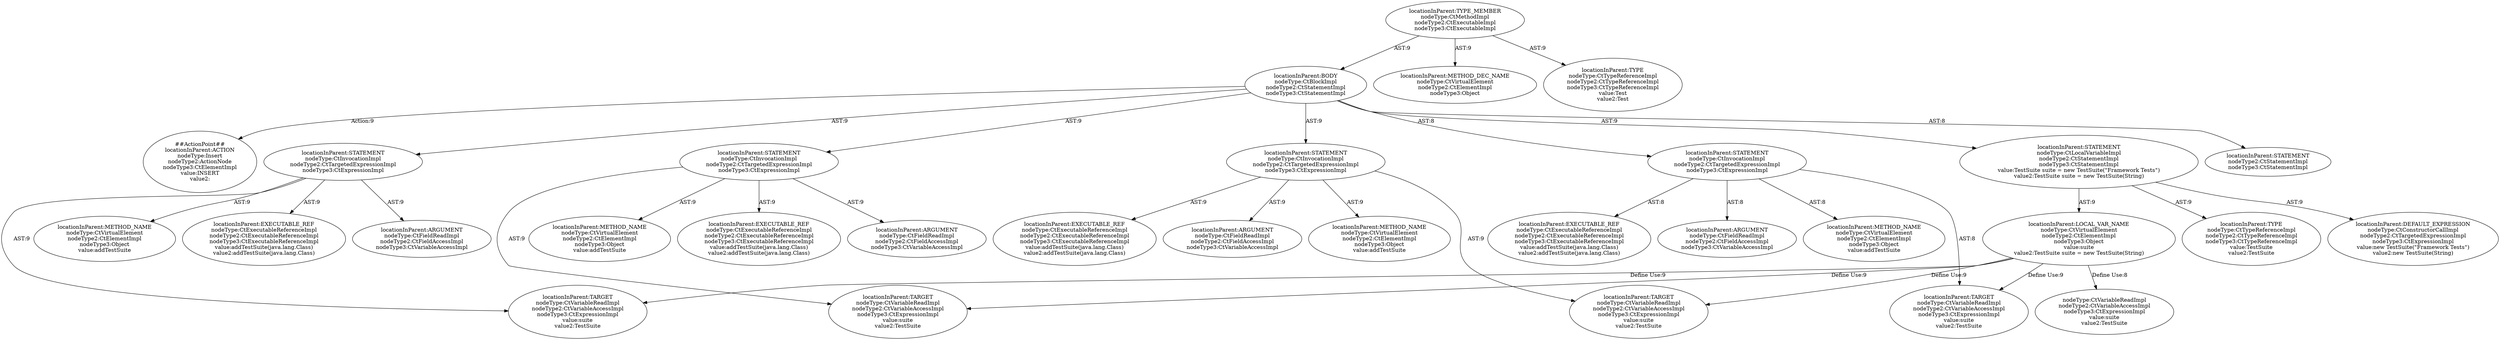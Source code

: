 digraph "Pattern" {
0 [label="##ActionPoint##
locationInParent:ACTION
nodeType:Insert
nodeType2:ActionNode
nodeType3:CtElementImpl
value:INSERT
value2:" shape=ellipse]
1 [label="locationInParent:BODY
nodeType:CtBlockImpl
nodeType2:CtStatementImpl
nodeType3:CtStatementImpl" shape=ellipse]
2 [label="locationInParent:TYPE_MEMBER
nodeType:CtMethodImpl
nodeType2:CtExecutableImpl
nodeType3:CtExecutableImpl" shape=ellipse]
3 [label="locationInParent:METHOD_DEC_NAME
nodeType:CtVirtualElement
nodeType2:CtElementImpl
nodeType3:Object" shape=ellipse]
4 [label="locationInParent:TYPE
nodeType:CtTypeReferenceImpl
nodeType2:CtTypeReferenceImpl
nodeType3:CtTypeReferenceImpl
value:Test
value2:Test" shape=ellipse]
5 [label="locationInParent:STATEMENT
nodeType:CtLocalVariableImpl
nodeType2:CtStatementImpl
nodeType3:CtStatementImpl
value:TestSuite suite = new TestSuite(\"Framework Tests\")
value2:TestSuite suite = new TestSuite(String)" shape=ellipse]
6 [label="locationInParent:LOCAL_VAR_NAME
nodeType:CtVirtualElement
nodeType2:CtElementImpl
nodeType3:Object
value:suite
value2:TestSuite suite = new TestSuite(String)" shape=ellipse]
7 [label="locationInParent:TYPE
nodeType:CtTypeReferenceImpl
nodeType2:CtTypeReferenceImpl
nodeType3:CtTypeReferenceImpl
value:TestSuite
value2:TestSuite" shape=ellipse]
8 [label="locationInParent:DEFAULT_EXPRESSION
nodeType:CtConstructorCallImpl
nodeType2:CtTargetedExpressionImpl
nodeType3:CtExpressionImpl
value:new TestSuite(\"Framework Tests\")
value2:new TestSuite(String)" shape=ellipse]
9 [label="locationInParent:STATEMENT
nodeType:CtInvocationImpl
nodeType2:CtTargetedExpressionImpl
nodeType3:CtExpressionImpl" shape=ellipse]
10 [label="locationInParent:METHOD_NAME
nodeType:CtVirtualElement
nodeType2:CtElementImpl
nodeType3:Object
value:addTestSuite" shape=ellipse]
11 [label="locationInParent:TARGET
nodeType:CtVariableReadImpl
nodeType2:CtVariableAccessImpl
nodeType3:CtExpressionImpl
value:suite
value2:TestSuite" shape=ellipse]
12 [label="locationInParent:EXECUTABLE_REF
nodeType:CtExecutableReferenceImpl
nodeType2:CtExecutableReferenceImpl
nodeType3:CtExecutableReferenceImpl
value:addTestSuite(java.lang.Class)
value2:addTestSuite(java.lang.Class)" shape=ellipse]
13 [label="locationInParent:ARGUMENT
nodeType:CtFieldReadImpl
nodeType2:CtFieldAccessImpl
nodeType3:CtVariableAccessImpl" shape=ellipse]
14 [label="locationInParent:STATEMENT
nodeType:CtInvocationImpl
nodeType2:CtTargetedExpressionImpl
nodeType3:CtExpressionImpl" shape=ellipse]
15 [label="locationInParent:METHOD_NAME
nodeType:CtVirtualElement
nodeType2:CtElementImpl
nodeType3:Object
value:addTestSuite" shape=ellipse]
16 [label="locationInParent:TARGET
nodeType:CtVariableReadImpl
nodeType2:CtVariableAccessImpl
nodeType3:CtExpressionImpl
value:suite
value2:TestSuite" shape=ellipse]
17 [label="locationInParent:EXECUTABLE_REF
nodeType:CtExecutableReferenceImpl
nodeType2:CtExecutableReferenceImpl
nodeType3:CtExecutableReferenceImpl
value:addTestSuite(java.lang.Class)
value2:addTestSuite(java.lang.Class)" shape=ellipse]
18 [label="locationInParent:ARGUMENT
nodeType:CtFieldReadImpl
nodeType2:CtFieldAccessImpl
nodeType3:CtVariableAccessImpl" shape=ellipse]
19 [label="locationInParent:STATEMENT
nodeType:CtInvocationImpl
nodeType2:CtTargetedExpressionImpl
nodeType3:CtExpressionImpl" shape=ellipse]
20 [label="locationInParent:METHOD_NAME
nodeType:CtVirtualElement
nodeType2:CtElementImpl
nodeType3:Object
value:addTestSuite" shape=ellipse]
21 [label="locationInParent:TARGET
nodeType:CtVariableReadImpl
nodeType2:CtVariableAccessImpl
nodeType3:CtExpressionImpl
value:suite
value2:TestSuite" shape=ellipse]
22 [label="locationInParent:EXECUTABLE_REF
nodeType:CtExecutableReferenceImpl
nodeType2:CtExecutableReferenceImpl
nodeType3:CtExecutableReferenceImpl
value:addTestSuite(java.lang.Class)
value2:addTestSuite(java.lang.Class)" shape=ellipse]
23 [label="locationInParent:ARGUMENT
nodeType:CtFieldReadImpl
nodeType2:CtFieldAccessImpl
nodeType3:CtVariableAccessImpl" shape=ellipse]
24 [label="locationInParent:STATEMENT
nodeType:CtInvocationImpl
nodeType2:CtTargetedExpressionImpl
nodeType3:CtExpressionImpl" shape=ellipse]
25 [label="locationInParent:METHOD_NAME
nodeType:CtVirtualElement
nodeType2:CtElementImpl
nodeType3:Object
value:addTestSuite" shape=ellipse]
26 [label="locationInParent:TARGET
nodeType:CtVariableReadImpl
nodeType2:CtVariableAccessImpl
nodeType3:CtExpressionImpl
value:suite
value2:TestSuite" shape=ellipse]
27 [label="locationInParent:EXECUTABLE_REF
nodeType:CtExecutableReferenceImpl
nodeType2:CtExecutableReferenceImpl
nodeType3:CtExecutableReferenceImpl
value:addTestSuite(java.lang.Class)
value2:addTestSuite(java.lang.Class)" shape=ellipse]
28 [label="locationInParent:ARGUMENT
nodeType:CtFieldReadImpl
nodeType2:CtFieldAccessImpl
nodeType3:CtVariableAccessImpl" shape=ellipse]
29 [label="nodeType:CtVariableReadImpl
nodeType2:CtVariableAccessImpl
nodeType3:CtExpressionImpl
value:suite
value2:TestSuite" shape=ellipse]
30 [label="locationInParent:STATEMENT
nodeType2:CtStatementImpl
nodeType3:CtStatementImpl" shape=ellipse]
1 -> 0 [label="Action:9"];
1 -> 5 [label="AST:9"];
1 -> 9 [label="AST:9"];
1 -> 14 [label="AST:9"];
1 -> 19 [label="AST:9"];
1 -> 24 [label="AST:8"];
1 -> 30 [label="AST:8"];
2 -> 1 [label="AST:9"];
2 -> 3 [label="AST:9"];
2 -> 4 [label="AST:9"];
5 -> 6 [label="AST:9"];
5 -> 7 [label="AST:9"];
5 -> 8 [label="AST:9"];
6 -> 11 [label="Define Use:9"];
6 -> 16 [label="Define Use:9"];
6 -> 21 [label="Define Use:9"];
6 -> 26 [label="Define Use:9"];
6 -> 29 [label="Define Use:8"];
9 -> 10 [label="AST:9"];
9 -> 11 [label="AST:9"];
9 -> 12 [label="AST:9"];
9 -> 13 [label="AST:9"];
14 -> 15 [label="AST:9"];
14 -> 16 [label="AST:9"];
14 -> 17 [label="AST:9"];
14 -> 18 [label="AST:9"];
19 -> 20 [label="AST:9"];
19 -> 21 [label="AST:9"];
19 -> 22 [label="AST:9"];
19 -> 23 [label="AST:9"];
24 -> 25 [label="AST:8"];
24 -> 26 [label="AST:8"];
24 -> 27 [label="AST:8"];
24 -> 28 [label="AST:8"];
}